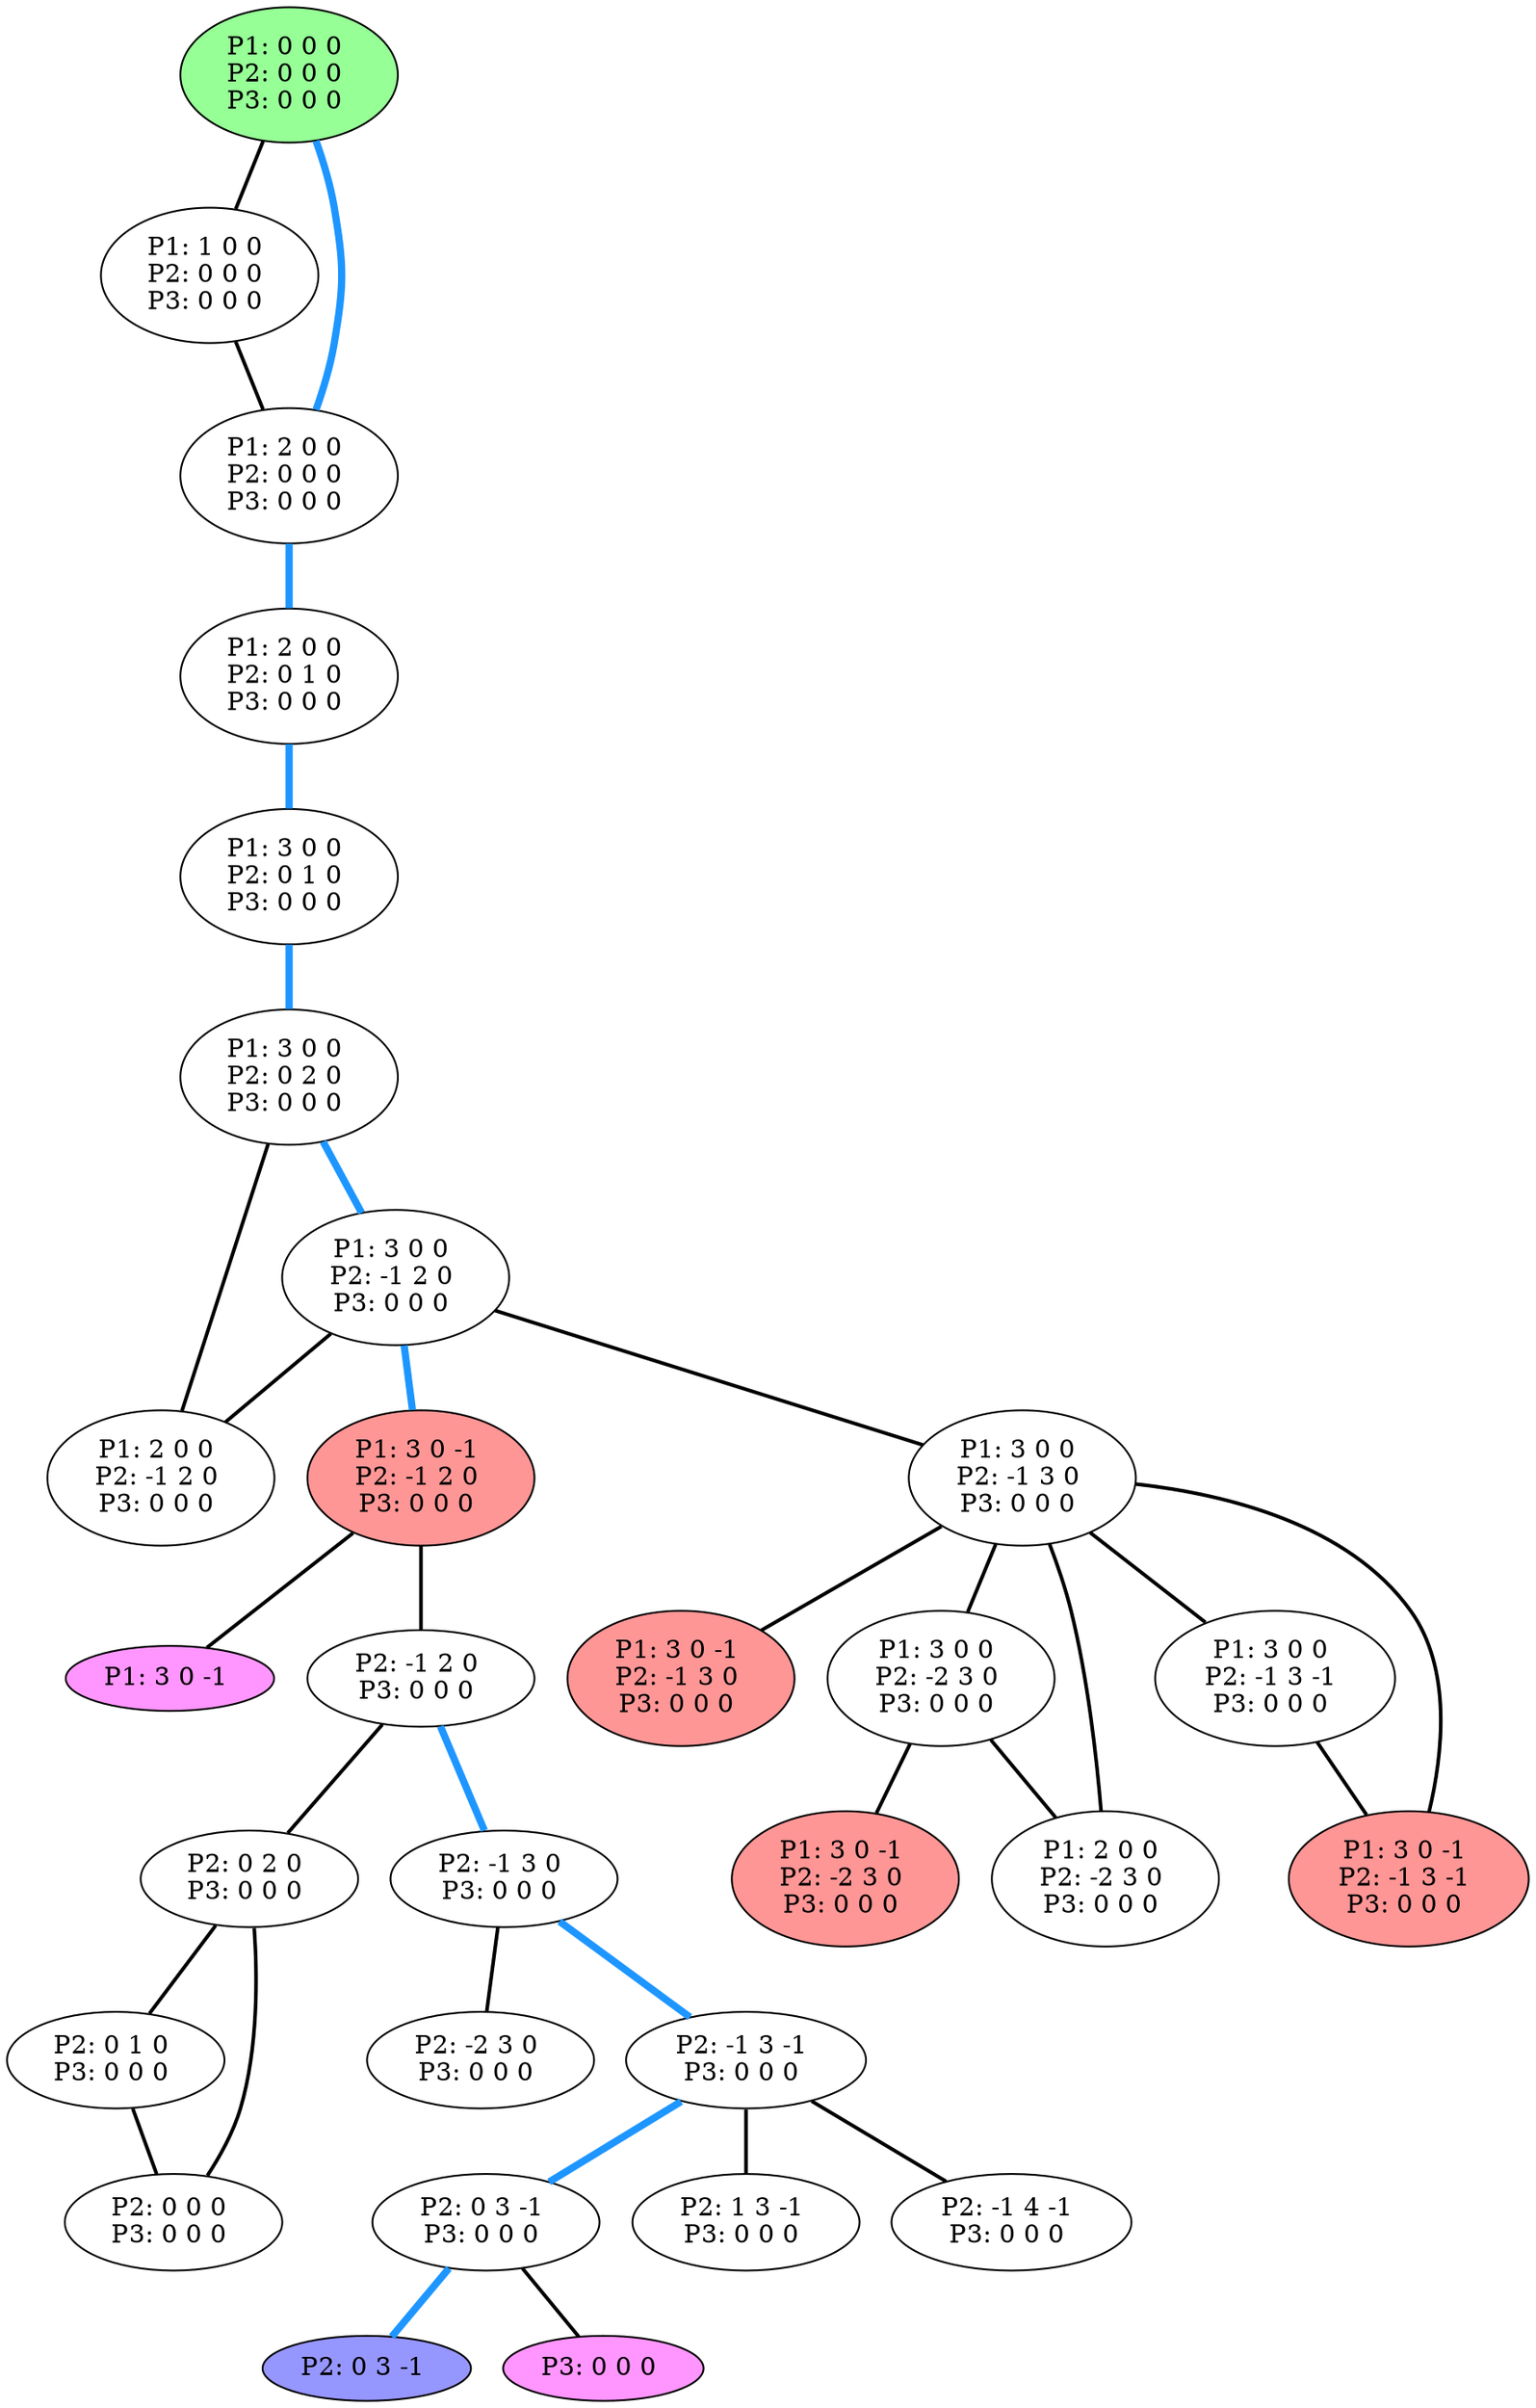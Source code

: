 graph G {
color = "black"
0 [label = "P1: 0 0 0 
P2: 0 0 0 
P3: 0 0 0 
",  style="filled", fillcolor = "#96FF96"];
1 [label = "P1: 1 0 0 
P2: 0 0 0 
P3: 0 0 0 
"];
2 [label = "P1: 2 0 0 
P2: 0 0 0 
P3: 0 0 0 
"];
3 [label = "P1: 2 0 0 
P2: 0 1 0 
P3: 0 0 0 
"];
4 [label = "P1: 3 0 0 
P2: 0 1 0 
P3: 0 0 0 
"];
5 [label = "P1: 3 0 0 
P2: 0 2 0 
P3: 0 0 0 
"];
6 [label = "P1: 3 0 0 
P2: -1 2 0 
P3: 0 0 0 
"];
7 [label = "P1: 2 0 0 
P2: -1 2 0 
P3: 0 0 0 
"];
8 [label = "P1: 3 0 -1 
P2: -1 2 0 
P3: 0 0 0 
",  style="filled", fillcolor = "#FF9696"];
9 [label = "P1: 3 0 0 
P2: -1 3 0 
P3: 0 0 0 
"];
10 [label = "P1: 3 0 -1 
P2: -1 3 0 
P3: 0 0 0 
",  style="filled", fillcolor = "#FF9696"];
11 [label = "P1: 3 0 0 
P2: -2 3 0 
P3: 0 0 0 
"];
12 [label = "P1: 3 0 0 
P2: -1 3 -1 
P3: 0 0 0 
"];
13 [label = "P1: 2 0 0 
P2: -2 3 0 
P3: 0 0 0 
"];
14 [label = "P1: 3 0 -1 
P2: -1 3 -1 
P3: 0 0 0 
",  style="filled", fillcolor = "#FF9696"];
15 [label = "P1: 3 0 -1 
P2: -2 3 0 
P3: 0 0 0 
",  style="filled", fillcolor = "#FF9696"];
16 [label = "P1: 3 0 -1 
",  style="filled", fillcolor = "#FF96FF"];
17 [label = "P2: -1 2 0 
P3: 0 0 0 
"];
18 [label = "P2: 0 2 0 
P3: 0 0 0 
"];
19 [label = "P2: -1 3 0 
P3: 0 0 0 
"];
20 [label = "P2: 0 1 0 
P3: 0 0 0 
"];
21 [label = "P2: 0 0 0 
P3: 0 0 0 
"];
22 [label = "P2: -2 3 0 
P3: 0 0 0 
"];
23 [label = "P2: -1 3 -1 
P3: 0 0 0 
"];
24 [label = "P2: 0 3 -1 
P3: 0 0 0 
"];
25 [label = "P2: 1 3 -1 
P3: 0 0 0 
"];
26 [label = "P2: -1 4 -1 
P3: 0 0 0 
"];
27 [label = "P2: 0 3 -1 
", style="filled", fillcolor = "#9696FF"];
28 [label = "P3: 0 0 0 
",  style="filled", fillcolor = "#FF96FF"];
edge [style=bold];
0 -- 1 [color=black];
0 -- 2 [color="#1E96FF", penwidth=4.0];

1 -- 2 [color=black];

2 -- 3 [color="#1E96FF", penwidth=4.0];

3 -- 4 [color="#1E96FF", penwidth=4.0];

4 -- 5 [color="#1E96FF", penwidth=4.0];

5 -- 6 [color="#1E96FF", penwidth=4.0];
5 -- 7 [color=black];

6 -- 7 [color=black];
6 -- 8 [color="#1E96FF", penwidth=4.0];
6 -- 9 [color=black];


8 -- 17 [color=black];
8 -- 16 [color=black];

9 -- 10 [color=black];
9 -- 11 [color=black];
9 -- 12 [color=black];
9 -- 13 [color=black];
9 -- 14 [color=black];


11 -- 13 [color=black];
11 -- 15 [color=black];

12 -- 14 [color=black];




17 -- 18 [color=black];
17 -- 19 [color="#1E96FF", penwidth=4.0];

18 -- 20 [color=black];
18 -- 21 [color=black];

19 -- 22 [color=black];
19 -- 23 [color="#1E96FF", penwidth=4.0];

20 -- 21 [color=black];



23 -- 24 [color="#1E96FF", penwidth=4.0];
23 -- 25 [color=black];
23 -- 26 [color=black];

24 -- 28 [color=black];
24 -- 27 [color="#1E96FF", penwidth=4.0];



}
